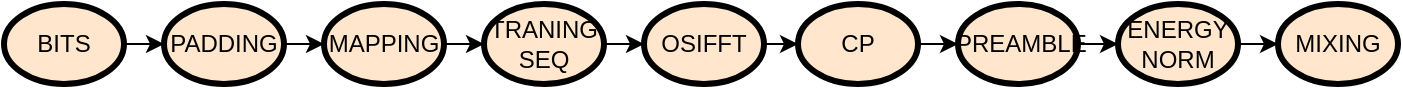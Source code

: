 <mxfile version="22.1.16" type="github">
  <diagram name="Page-1" id="kuv9zt9jhoSkRu3-5lhq">
    <mxGraphModel dx="1050" dy="626" grid="1" gridSize="10" guides="1" tooltips="1" connect="1" arrows="1" fold="1" page="1" pageScale="1" pageWidth="827" pageHeight="1169" math="0" shadow="0">
      <root>
        <mxCell id="0" />
        <mxCell id="1" parent="0" />
        <mxCell id="CQLE5gIksOxr8c8FSCRF-11" style="edgeStyle=orthogonalEdgeStyle;rounded=0;orthogonalLoop=1;jettySize=auto;html=1;exitX=1;exitY=0.5;exitDx=0;exitDy=0;entryX=0;entryY=0.5;entryDx=0;entryDy=0;" edge="1" parent="1" source="CQLE5gIksOxr8c8FSCRF-1" target="CQLE5gIksOxr8c8FSCRF-2">
          <mxGeometry relative="1" as="geometry" />
        </mxCell>
        <mxCell id="CQLE5gIksOxr8c8FSCRF-1" value="BITS" style="ellipse;whiteSpace=wrap;html=1;strokeWidth=3;fillColor=#ffe6cc;strokeColor=#000000;" vertex="1" parent="1">
          <mxGeometry x="130" y="210" width="60" height="40" as="geometry" />
        </mxCell>
        <mxCell id="CQLE5gIksOxr8c8FSCRF-12" style="edgeStyle=orthogonalEdgeStyle;rounded=0;orthogonalLoop=1;jettySize=auto;html=1;exitX=1;exitY=0.5;exitDx=0;exitDy=0;entryX=0;entryY=0.5;entryDx=0;entryDy=0;" edge="1" parent="1" source="CQLE5gIksOxr8c8FSCRF-2" target="CQLE5gIksOxr8c8FSCRF-3">
          <mxGeometry relative="1" as="geometry" />
        </mxCell>
        <mxCell id="CQLE5gIksOxr8c8FSCRF-2" value="&lt;div&gt;PADDING&lt;br&gt;&lt;/div&gt;" style="ellipse;whiteSpace=wrap;html=1;strokeWidth=3;fillColor=#ffe6cc;strokeColor=#000000;" vertex="1" parent="1">
          <mxGeometry x="210" y="210" width="60" height="40" as="geometry" />
        </mxCell>
        <mxCell id="CQLE5gIksOxr8c8FSCRF-13" style="edgeStyle=orthogonalEdgeStyle;rounded=0;orthogonalLoop=1;jettySize=auto;html=1;exitX=1;exitY=0.5;exitDx=0;exitDy=0;entryX=0;entryY=0.5;entryDx=0;entryDy=0;strokeWidth=1;" edge="1" parent="1" source="CQLE5gIksOxr8c8FSCRF-3" target="CQLE5gIksOxr8c8FSCRF-4">
          <mxGeometry relative="1" as="geometry" />
        </mxCell>
        <mxCell id="CQLE5gIksOxr8c8FSCRF-3" value="MAPPING" style="ellipse;whiteSpace=wrap;html=1;strokeWidth=3;fillColor=#ffe6cc;strokeColor=#000000;" vertex="1" parent="1">
          <mxGeometry x="290" y="210" width="60" height="40" as="geometry" />
        </mxCell>
        <mxCell id="CQLE5gIksOxr8c8FSCRF-14" style="edgeStyle=orthogonalEdgeStyle;rounded=0;orthogonalLoop=1;jettySize=auto;html=1;exitX=1;exitY=0.5;exitDx=0;exitDy=0;entryX=0;entryY=0.5;entryDx=0;entryDy=0;strokeWidth=1;" edge="1" parent="1" source="CQLE5gIksOxr8c8FSCRF-4" target="CQLE5gIksOxr8c8FSCRF-6">
          <mxGeometry relative="1" as="geometry" />
        </mxCell>
        <mxCell id="CQLE5gIksOxr8c8FSCRF-4" value="TRANING SEQ" style="ellipse;whiteSpace=wrap;html=1;strokeWidth=3;fillColor=#ffe6cc;strokeColor=#000000;" vertex="1" parent="1">
          <mxGeometry x="370" y="210" width="60" height="40" as="geometry" />
        </mxCell>
        <mxCell id="CQLE5gIksOxr8c8FSCRF-20" style="edgeStyle=orthogonalEdgeStyle;rounded=0;orthogonalLoop=1;jettySize=auto;html=1;exitX=1;exitY=0.5;exitDx=0;exitDy=0;entryX=0;entryY=0.5;entryDx=0;entryDy=0;strokeWidth=1;" edge="1" parent="1" source="CQLE5gIksOxr8c8FSCRF-6" target="CQLE5gIksOxr8c8FSCRF-7">
          <mxGeometry relative="1" as="geometry" />
        </mxCell>
        <mxCell id="CQLE5gIksOxr8c8FSCRF-6" value="OSIFFT" style="ellipse;whiteSpace=wrap;html=1;strokeWidth=3;fillColor=#ffe6cc;strokeColor=#000000;" vertex="1" parent="1">
          <mxGeometry x="450" y="210" width="60" height="40" as="geometry" />
        </mxCell>
        <mxCell id="CQLE5gIksOxr8c8FSCRF-16" style="edgeStyle=orthogonalEdgeStyle;rounded=0;orthogonalLoop=1;jettySize=auto;html=1;exitX=1;exitY=0.5;exitDx=0;exitDy=0;entryX=0;entryY=0.5;entryDx=0;entryDy=0;strokeWidth=1;" edge="1" parent="1" source="CQLE5gIksOxr8c8FSCRF-7" target="CQLE5gIksOxr8c8FSCRF-8">
          <mxGeometry relative="1" as="geometry" />
        </mxCell>
        <mxCell id="CQLE5gIksOxr8c8FSCRF-7" value="CP" style="ellipse;whiteSpace=wrap;html=1;strokeWidth=3;fillColor=#ffe6cc;strokeColor=#000000;" vertex="1" parent="1">
          <mxGeometry x="527" y="210" width="60" height="40" as="geometry" />
        </mxCell>
        <mxCell id="CQLE5gIksOxr8c8FSCRF-18" style="edgeStyle=orthogonalEdgeStyle;rounded=0;orthogonalLoop=1;jettySize=auto;html=1;exitX=1;exitY=0.5;exitDx=0;exitDy=0;entryX=0;entryY=0.5;entryDx=0;entryDy=0;strokeWidth=1;" edge="1" parent="1" source="CQLE5gIksOxr8c8FSCRF-8" target="CQLE5gIksOxr8c8FSCRF-9">
          <mxGeometry relative="1" as="geometry" />
        </mxCell>
        <mxCell id="CQLE5gIksOxr8c8FSCRF-8" value="&amp;nbsp;PREAMBLE" style="ellipse;whiteSpace=wrap;html=1;strokeWidth=3;fillColor=#ffe6cc;strokeColor=#000000;" vertex="1" parent="1">
          <mxGeometry x="607" y="210" width="60" height="40" as="geometry" />
        </mxCell>
        <mxCell id="CQLE5gIksOxr8c8FSCRF-19" style="edgeStyle=orthogonalEdgeStyle;rounded=0;orthogonalLoop=1;jettySize=auto;html=1;exitX=1;exitY=0.5;exitDx=0;exitDy=0;entryX=0;entryY=0.5;entryDx=0;entryDy=0;strokeWidth=1;" edge="1" parent="1" source="CQLE5gIksOxr8c8FSCRF-9" target="CQLE5gIksOxr8c8FSCRF-10">
          <mxGeometry relative="1" as="geometry" />
        </mxCell>
        <mxCell id="CQLE5gIksOxr8c8FSCRF-9" value="ENERGY NORM" style="ellipse;whiteSpace=wrap;html=1;strokeWidth=3;fillColor=#ffe6cc;strokeColor=#000000;" vertex="1" parent="1">
          <mxGeometry x="687" y="210" width="60" height="40" as="geometry" />
        </mxCell>
        <mxCell id="CQLE5gIksOxr8c8FSCRF-10" value="MIXING" style="ellipse;whiteSpace=wrap;html=1;strokeWidth=3;fillColor=#ffe6cc;strokeColor=#000000;" vertex="1" parent="1">
          <mxGeometry x="767" y="210" width="60" height="40" as="geometry" />
        </mxCell>
      </root>
    </mxGraphModel>
  </diagram>
</mxfile>
